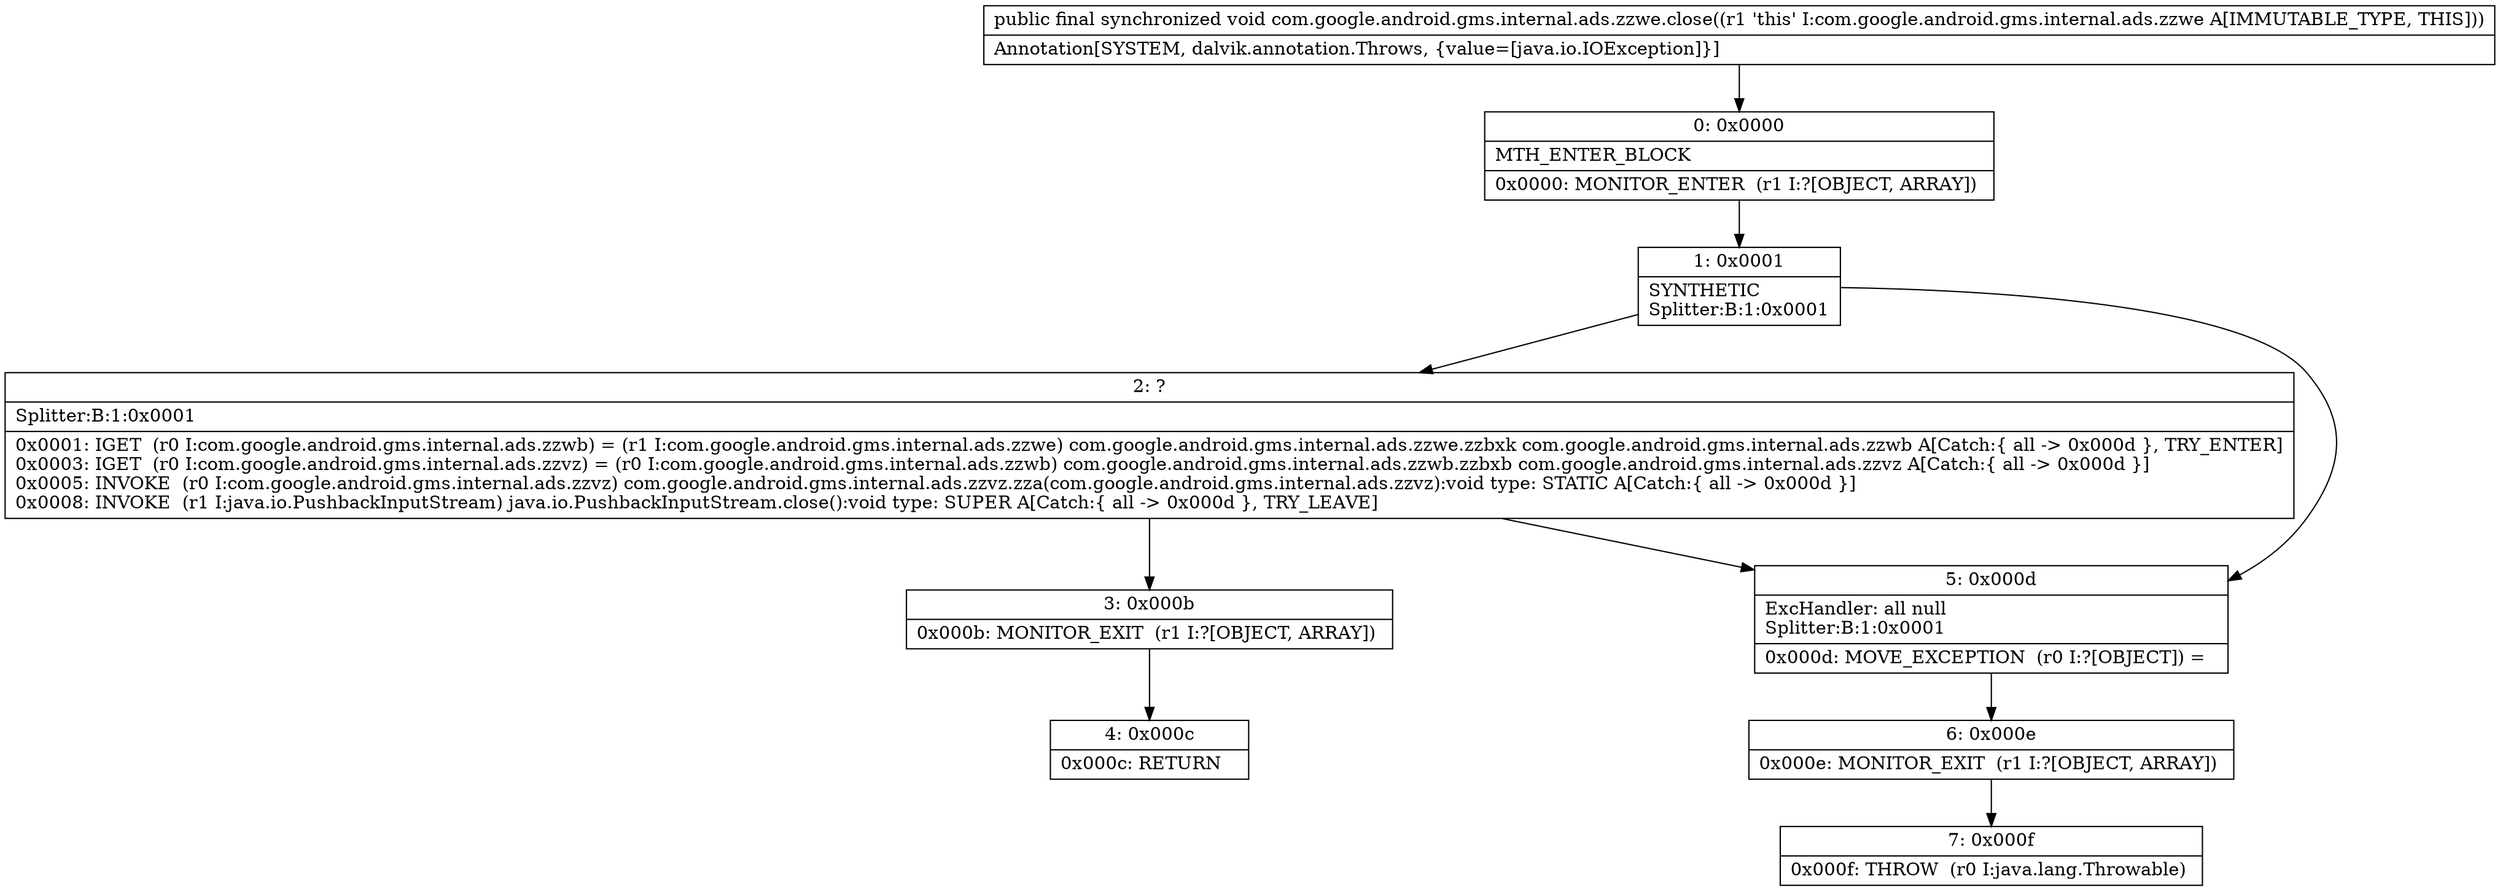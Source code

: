 digraph "CFG forcom.google.android.gms.internal.ads.zzwe.close()V" {
Node_0 [shape=record,label="{0\:\ 0x0000|MTH_ENTER_BLOCK\l|0x0000: MONITOR_ENTER  (r1 I:?[OBJECT, ARRAY]) \l}"];
Node_1 [shape=record,label="{1\:\ 0x0001|SYNTHETIC\lSplitter:B:1:0x0001\l}"];
Node_2 [shape=record,label="{2\:\ ?|Splitter:B:1:0x0001\l|0x0001: IGET  (r0 I:com.google.android.gms.internal.ads.zzwb) = (r1 I:com.google.android.gms.internal.ads.zzwe) com.google.android.gms.internal.ads.zzwe.zzbxk com.google.android.gms.internal.ads.zzwb A[Catch:\{ all \-\> 0x000d \}, TRY_ENTER]\l0x0003: IGET  (r0 I:com.google.android.gms.internal.ads.zzvz) = (r0 I:com.google.android.gms.internal.ads.zzwb) com.google.android.gms.internal.ads.zzwb.zzbxb com.google.android.gms.internal.ads.zzvz A[Catch:\{ all \-\> 0x000d \}]\l0x0005: INVOKE  (r0 I:com.google.android.gms.internal.ads.zzvz) com.google.android.gms.internal.ads.zzvz.zza(com.google.android.gms.internal.ads.zzvz):void type: STATIC A[Catch:\{ all \-\> 0x000d \}]\l0x0008: INVOKE  (r1 I:java.io.PushbackInputStream) java.io.PushbackInputStream.close():void type: SUPER A[Catch:\{ all \-\> 0x000d \}, TRY_LEAVE]\l}"];
Node_3 [shape=record,label="{3\:\ 0x000b|0x000b: MONITOR_EXIT  (r1 I:?[OBJECT, ARRAY]) \l}"];
Node_4 [shape=record,label="{4\:\ 0x000c|0x000c: RETURN   \l}"];
Node_5 [shape=record,label="{5\:\ 0x000d|ExcHandler: all null\lSplitter:B:1:0x0001\l|0x000d: MOVE_EXCEPTION  (r0 I:?[OBJECT]) =  \l}"];
Node_6 [shape=record,label="{6\:\ 0x000e|0x000e: MONITOR_EXIT  (r1 I:?[OBJECT, ARRAY]) \l}"];
Node_7 [shape=record,label="{7\:\ 0x000f|0x000f: THROW  (r0 I:java.lang.Throwable) \l}"];
MethodNode[shape=record,label="{public final synchronized void com.google.android.gms.internal.ads.zzwe.close((r1 'this' I:com.google.android.gms.internal.ads.zzwe A[IMMUTABLE_TYPE, THIS]))  | Annotation[SYSTEM, dalvik.annotation.Throws, \{value=[java.io.IOException]\}]\l}"];
MethodNode -> Node_0;
Node_0 -> Node_1;
Node_1 -> Node_2;
Node_1 -> Node_5;
Node_2 -> Node_3;
Node_2 -> Node_5;
Node_3 -> Node_4;
Node_5 -> Node_6;
Node_6 -> Node_7;
}

